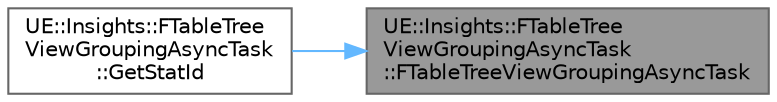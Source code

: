 digraph "UE::Insights::FTableTreeViewGroupingAsyncTask::FTableTreeViewGroupingAsyncTask"
{
 // INTERACTIVE_SVG=YES
 // LATEX_PDF_SIZE
  bgcolor="transparent";
  edge [fontname=Helvetica,fontsize=10,labelfontname=Helvetica,labelfontsize=10];
  node [fontname=Helvetica,fontsize=10,shape=box,height=0.2,width=0.4];
  rankdir="RL";
  Node1 [id="Node000001",label="UE::Insights::FTableTree\lViewGroupingAsyncTask\l::FTableTreeViewGroupingAsyncTask",height=0.2,width=0.4,color="gray40", fillcolor="grey60", style="filled", fontcolor="black",tooltip=" "];
  Node1 -> Node2 [id="edge1_Node000001_Node000002",dir="back",color="steelblue1",style="solid",tooltip=" "];
  Node2 [id="Node000002",label="UE::Insights::FTableTree\lViewGroupingAsyncTask\l::GetStatId",height=0.2,width=0.4,color="grey40", fillcolor="white", style="filled",URL="$de/d5f/classUE_1_1Insights_1_1FTableTreeViewGroupingAsyncTask.html#af34d3c173de347e837990c7d8ad19655",tooltip=" "];
}
